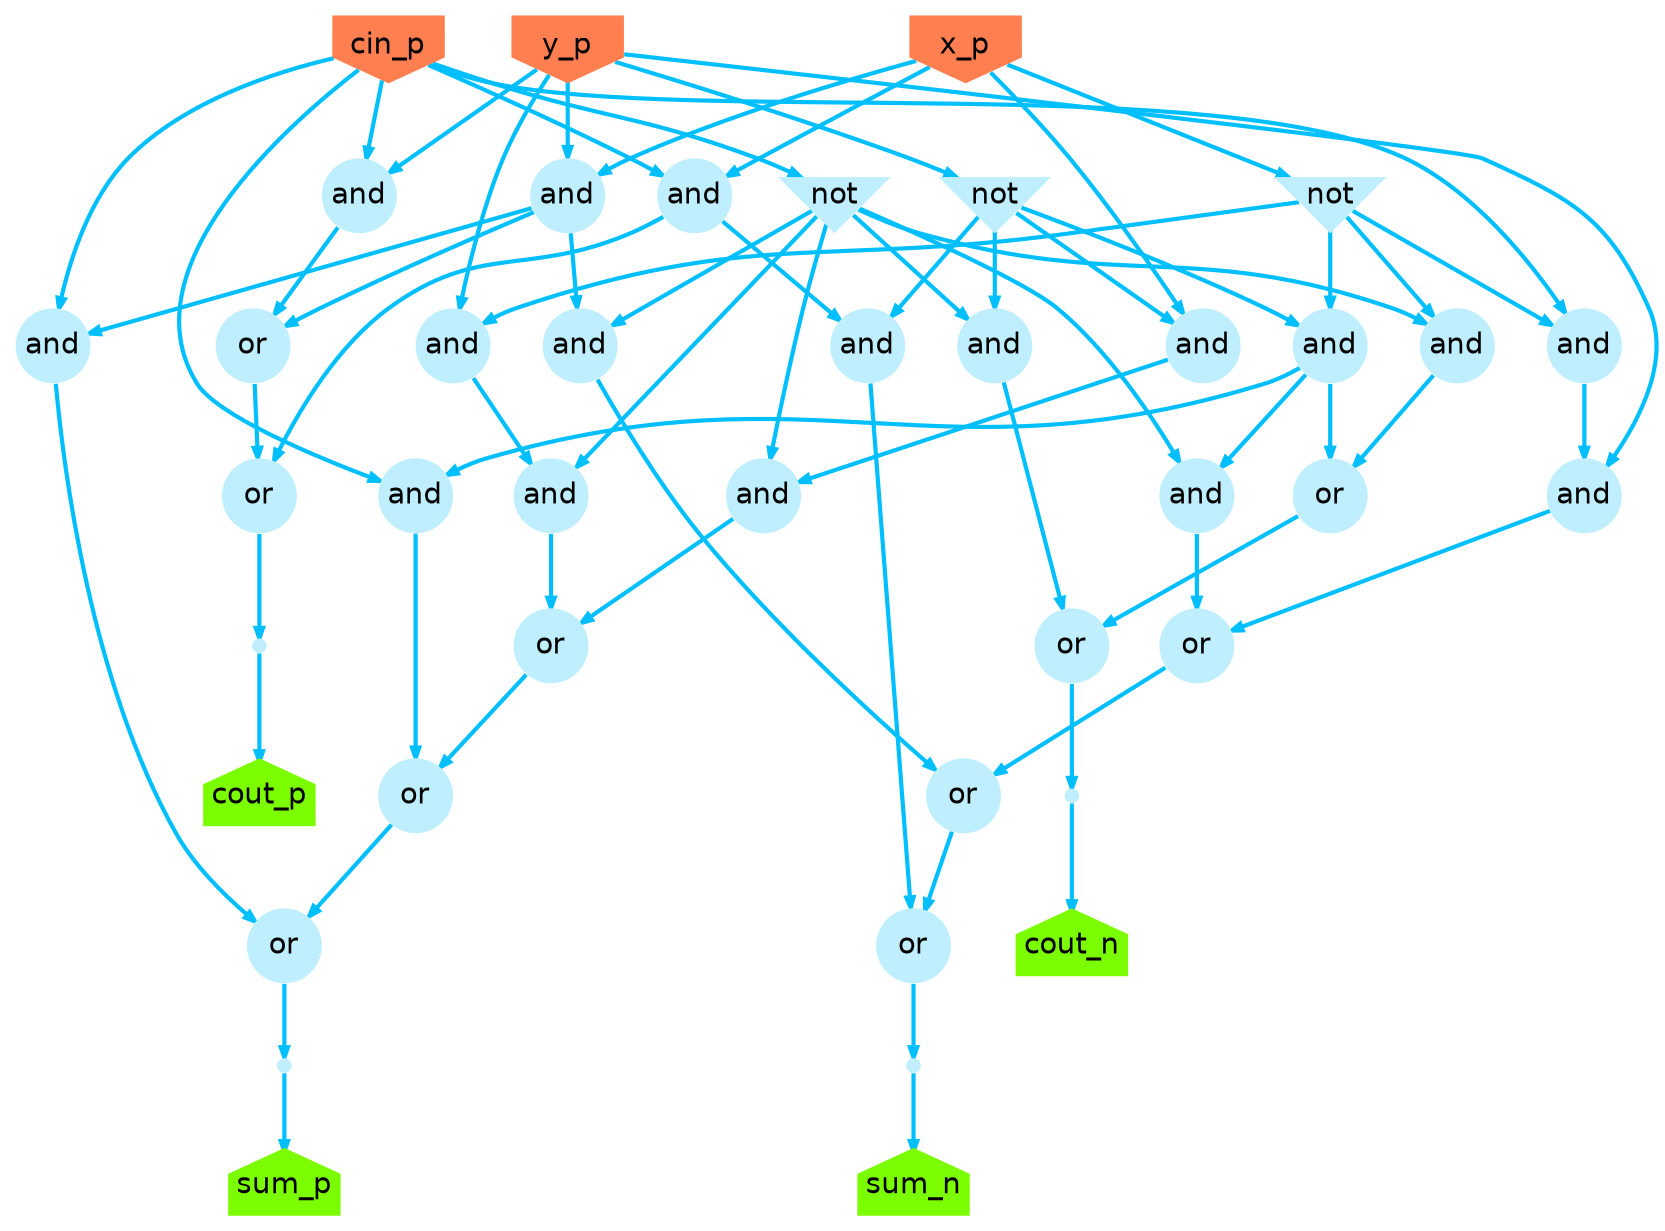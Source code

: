 digraph g {
    graph [splines="spline", outputorder="edgesfirst"];
    node [shape=circle, style=filled, fillcolor=lightblue1,
        fontcolor=black, fontname=helvetica, penwidth=0,
        fixedsize=shape];
    edge [labelfloat=false, penwidth=2, color=deepskyblue, arrowsize=.5];
    n0 [label="cin_p", shape=invhouse, fillcolor=coral];
    n1 [label="", height=.1, width=.1];
    n2 [label="cout_n", shape=house, fillcolor=lawngreen];
    n3 [label="", height=.1, width=.1];
    n4 [label="cout_p", shape=house, fillcolor=lawngreen];
    n5 [label="", height=.1, width=.1];
    n6 [label="sum_n", shape=house, fillcolor=lawngreen];
    n7 [label="", height=.1, width=.1];
    n8 [label="sum_p", shape=house, fillcolor=lawngreen];
    n9 [label="not", shape=invtriangle];
    n10 [label="or"];
    n11 [label="and"];
    n12 [label="or"];
    n13 [label="or"];
    n14 [label="not", shape=invtriangle];
    n15 [label="and"];
    n16 [label="and"];
    n17 [label="or"];
    n18 [label="and"];
    n19 [label="or"];
    n20 [label="and"];
    n21 [label="and"];
    n22 [label="and"];
    n23 [label="or"];
    n24 [label="and"];
    n25 [label="and"];
    n26 [label="and"];
    n27 [label="and"];
    n28 [label="and"];
    n29 [label="and"];
    n30 [label="and"];
    n31 [label="and"];
    n32 [label="and"];
    n33 [label="and"];
    n34 [label="or"];
    n35 [label="or"];
    n36 [label="or"];
    n37 [label="or"];
    n38 [label="not", shape=invtriangle];
    n39 [label="x_p", shape=invhouse, fillcolor=coral];
    n40 [label="y_p", shape=invhouse, fillcolor=coral];
    n0 -> n9 [label="", penwidth="2", arrowhead="normal"];
    n0 -> n15 [label="", penwidth="2", arrowhead="normal"];
    n0 -> n20 [label="", penwidth="2", arrowhead="normal"];
    n0 -> n22 [label="", penwidth="2", arrowhead="normal"];
    n0 -> n28 [label="", penwidth="2", arrowhead="normal"];
    n0 -> n31 [label="", penwidth="2", arrowhead="normal"];
    n1 -> n2 [label="", penwidth="2", arrowhead="normal"];
    n3 -> n4 [label="", penwidth="2", arrowhead="normal"];
    n5 -> n6 [label="", penwidth="2", arrowhead="normal"];
    n7 -> n8 [label="", penwidth="2", arrowhead="normal"];
    n9 -> n11 [label="", penwidth="2", arrowhead="normal"];
    n9 -> n21 [label="", penwidth="2", arrowhead="normal"];
    n9 -> n25 [label="", penwidth="2", arrowhead="normal"];
    n9 -> n26 [label="", penwidth="2", arrowhead="normal"];
    n9 -> n30 [label="", penwidth="2", arrowhead="normal"];
    n9 -> n32 [label="", penwidth="2", arrowhead="normal"];
    n10 -> n7 [label="", penwidth="2", arrowhead="normal"];
    n11 -> n37 [label="", penwidth="2", arrowhead="normal"];
    n12 -> n35 [label="", penwidth="2", arrowhead="normal"];
    n13 -> n12 [label="", penwidth="2", arrowhead="normal"];
    n14 -> n18 [label="", penwidth="2", arrowhead="normal"];
    n14 -> n29 [label="", penwidth="2", arrowhead="normal"];
    n14 -> n32 [label="", penwidth="2", arrowhead="normal"];
    n14 -> n33 [label="", penwidth="2", arrowhead="normal"];
    n15 -> n10 [label="", penwidth="2", arrowhead="normal"];
    n16 -> n26 [label="", penwidth="2", arrowhead="normal"];
    n17 -> n10 [label="", penwidth="2", arrowhead="normal"];
    n18 -> n35 [label="", penwidth="2", arrowhead="normal"];
    n19 -> n1 [label="", penwidth="2", arrowhead="normal"];
    n20 -> n24 [label="", penwidth="2", arrowhead="normal"];
    n21 -> n13 [label="", penwidth="2", arrowhead="normal"];
    n22 -> n18 [label="", penwidth="2", arrowhead="normal"];
    n22 -> n34 [label="", penwidth="2", arrowhead="normal"];
    n23 -> n19 [label="", penwidth="2", arrowhead="normal"];
    n24 -> n13 [label="", penwidth="2", arrowhead="normal"];
    n25 -> n12 [label="", penwidth="2", arrowhead="normal"];
    n26 -> n37 [label="", penwidth="2", arrowhead="normal"];
    n27 -> n15 [label="", penwidth="2", arrowhead="normal"];
    n27 -> n25 [label="", penwidth="2", arrowhead="normal"];
    n27 -> n36 [label="", penwidth="2", arrowhead="normal"];
    n28 -> n17 [label="", penwidth="2", arrowhead="normal"];
    n29 -> n11 [label="", penwidth="2", arrowhead="normal"];
    n30 -> n23 [label="", penwidth="2", arrowhead="normal"];
    n31 -> n36 [label="", penwidth="2", arrowhead="normal"];
    n32 -> n19 [label="", penwidth="2", arrowhead="normal"];
    n33 -> n21 [label="", penwidth="2", arrowhead="normal"];
    n33 -> n23 [label="", penwidth="2", arrowhead="normal"];
    n33 -> n28 [label="", penwidth="2", arrowhead="normal"];
    n34 -> n3 [label="", penwidth="2", arrowhead="normal"];
    n35 -> n5 [label="", penwidth="2", arrowhead="normal"];
    n36 -> n34 [label="", penwidth="2", arrowhead="normal"];
    n37 -> n17 [label="", penwidth="2", arrowhead="normal"];
    n38 -> n16 [label="", penwidth="2", arrowhead="normal"];
    n38 -> n20 [label="", penwidth="2", arrowhead="normal"];
    n38 -> n30 [label="", penwidth="2", arrowhead="normal"];
    n38 -> n33 [label="", penwidth="2", arrowhead="normal"];
    n39 -> n22 [label="", penwidth="2", arrowhead="normal"];
    n39 -> n27 [label="", penwidth="2", arrowhead="normal"];
    n39 -> n29 [label="", penwidth="2", arrowhead="normal"];
    n39 -> n38 [label="", penwidth="2", arrowhead="normal"];
    n40 -> n14 [label="", penwidth="2", arrowhead="normal"];
    n40 -> n16 [label="", penwidth="2", arrowhead="normal"];
    n40 -> n24 [label="", penwidth="2", arrowhead="normal"];
    n40 -> n27 [label="", penwidth="2", arrowhead="normal"];
    n40 -> n31 [label="", penwidth="2", arrowhead="normal"];
}

